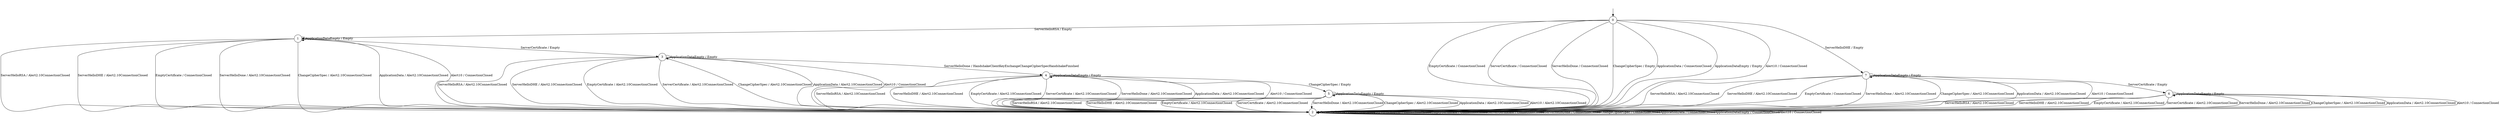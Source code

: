 digraph g {
__start0 [label="" shape="none"];

	s0 [shape="circle" label="0"];
	s1 [shape="circle" label="1"];
	s2 [shape="circle" label="2"];
	s3 [shape="circle" label="3"];
	s4 [shape="circle" label="4"];
	s5 [shape="circle" label="5"];
	s6 [shape="circle" label="6"];
	s7 [shape="circle" label="7"];
	s0 -> s1 [label="ServerHelloRSA / Empty"];
	s0 -> s7 [label="ServerHelloDHE / Empty"];
	s0 -> s2 [label="EmptyCertificate / ConnectionClosed"];
	s0 -> s2 [label="ServerCertificate / ConnectionClosed"];
	s0 -> s2 [label="ServerHelloDone / ConnectionClosed"];
	s0 -> s2 [label="ChangeCipherSpec / Empty"];
	s0 -> s2 [label="ApplicationData / ConnectionClosed"];
	s0 -> s2 [label="ApplicationDataEmpty / Empty"];
	s0 -> s2 [label="Alert10 / ConnectionClosed"];
	s1 -> s2 [label="ServerHelloRSA / Alert2.10ConnectionClosed"];
	s1 -> s2 [label="ServerHelloDHE / Alert2.10ConnectionClosed"];
	s1 -> s2 [label="EmptyCertificate / ConnectionClosed"];
	s1 -> s3 [label="ServerCertificate / Empty"];
	s1 -> s2 [label="ServerHelloDone / Alert2.10ConnectionClosed"];
	s1 -> s2 [label="ChangeCipherSpec / Alert2.10ConnectionClosed"];
	s1 -> s2 [label="ApplicationData / Alert2.10ConnectionClosed"];
	s1 -> s1 [label="ApplicationDataEmpty / Empty"];
	s1 -> s2 [label="Alert10 / ConnectionClosed"];
	s2 -> s2 [label="ServerHelloRSA / ConnectionClosed"];
	s2 -> s2 [label="ServerHelloDHE / ConnectionClosed"];
	s2 -> s2 [label="EmptyCertificate / ConnectionClosed"];
	s2 -> s2 [label="ServerCertificate / ConnectionClosed"];
	s2 -> s2 [label="ServerHelloDone / ConnectionClosed"];
	s2 -> s2 [label="ChangeCipherSpec / ConnectionClosed"];
	s2 -> s2 [label="ApplicationData / ConnectionClosed"];
	s2 -> s2 [label="ApplicationDataEmpty / ConnectionClosed"];
	s2 -> s2 [label="Alert10 / ConnectionClosed"];
	s3 -> s2 [label="ServerHelloRSA / Alert2.10ConnectionClosed"];
	s3 -> s2 [label="ServerHelloDHE / Alert2.10ConnectionClosed"];
	s3 -> s2 [label="EmptyCertificate / Alert2.10ConnectionClosed"];
	s3 -> s2 [label="ServerCertificate / Alert2.10ConnectionClosed"];
	s3 -> s4 [label="ServerHelloDone / HandshakeClientKeyExchangeChangeCipherSpecHandshakeFinished"];
	s3 -> s2 [label="ChangeCipherSpec / Alert2.10ConnectionClosed"];
	s3 -> s2 [label="ApplicationData / Alert2.10ConnectionClosed"];
	s3 -> s3 [label="ApplicationDataEmpty / Empty"];
	s3 -> s2 [label="Alert10 / ConnectionClosed"];
	s4 -> s2 [label="ServerHelloRSA / Alert2.10ConnectionClosed"];
	s4 -> s2 [label="ServerHelloDHE / Alert2.10ConnectionClosed"];
	s4 -> s2 [label="EmptyCertificate / Alert2.10ConnectionClosed"];
	s4 -> s2 [label="ServerCertificate / Alert2.10ConnectionClosed"];
	s4 -> s2 [label="ServerHelloDone / Alert2.10ConnectionClosed"];
	s4 -> s5 [label="ChangeCipherSpec / Empty"];
	s4 -> s2 [label="ApplicationData / Alert2.10ConnectionClosed"];
	s4 -> s4 [label="ApplicationDataEmpty / Empty"];
	s4 -> s2 [label="Alert10 / ConnectionClosed"];
	s5 -> s2 [label="ServerHelloRSA / Alert2.10ConnectionClosed"];
	s5 -> s2 [label="ServerHelloDHE / Alert2.10ConnectionClosed"];
	s5 -> s2 [label="EmptyCertificate / Alert2.10ConnectionClosed"];
	s5 -> s2 [label="ServerCertificate / Alert2.10ConnectionClosed"];
	s5 -> s2 [label="ServerHelloDone / Alert2.10ConnectionClosed"];
	s5 -> s2 [label="ChangeCipherSpec / Alert2.10ConnectionClosed"];
	s5 -> s2 [label="ApplicationData / Alert2.10ConnectionClosed"];
	s5 -> s5 [label="ApplicationDataEmpty / Empty"];
	s5 -> s2 [label="Alert10 / Alert2.10ConnectionClosed"];
	s6 -> s2 [label="ServerHelloRSA / Alert2.10ConnectionClosed"];
	s6 -> s2 [label="ServerHelloDHE / Alert2.10ConnectionClosed"];
	s6 -> s2 [label="EmptyCertificate / Alert2.10ConnectionClosed"];
	s6 -> s2 [label="ServerCertificate / Alert2.10ConnectionClosed"];
	s6 -> s2 [label="ServerHelloDone / Alert2.10ConnectionClosed"];
	s6 -> s2 [label="ChangeCipherSpec / Alert2.10ConnectionClosed"];
	s6 -> s2 [label="ApplicationData / Alert2.10ConnectionClosed"];
	s6 -> s6 [label="ApplicationDataEmpty / Empty"];
	s6 -> s2 [label="Alert10 / ConnectionClosed"];
	s7 -> s2 [label="ServerHelloRSA / Alert2.10ConnectionClosed"];
	s7 -> s2 [label="ServerHelloDHE / Alert2.10ConnectionClosed"];
	s7 -> s2 [label="EmptyCertificate / ConnectionClosed"];
	s7 -> s6 [label="ServerCertificate / Empty"];
	s7 -> s2 [label="ServerHelloDone / Alert2.10ConnectionClosed"];
	s7 -> s2 [label="ChangeCipherSpec / Alert2.10ConnectionClosed"];
	s7 -> s2 [label="ApplicationData / Alert2.10ConnectionClosed"];
	s7 -> s7 [label="ApplicationDataEmpty / Empty"];
	s7 -> s2 [label="Alert10 / ConnectionClosed"];

__start0 -> s0;
}
